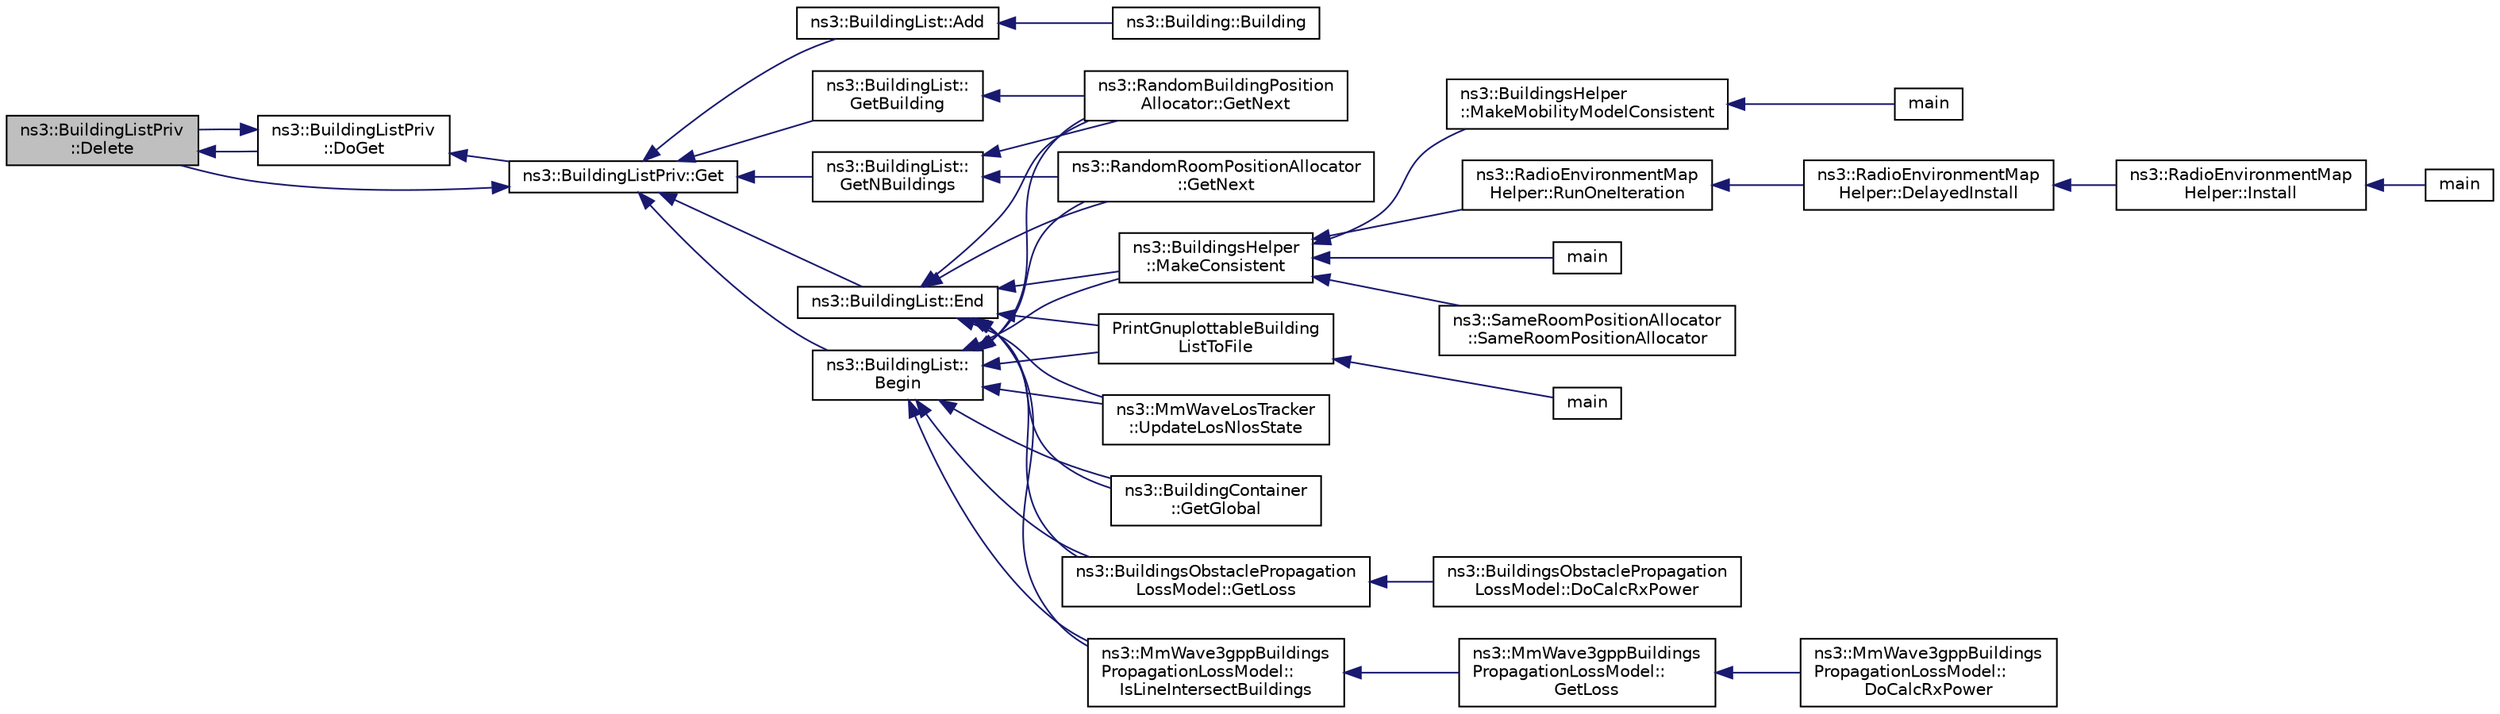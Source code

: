 digraph "ns3::BuildingListPriv::Delete"
{
  edge [fontname="Helvetica",fontsize="10",labelfontname="Helvetica",labelfontsize="10"];
  node [fontname="Helvetica",fontsize="10",shape=record];
  rankdir="LR";
  Node1 [label="ns3::BuildingListPriv\l::Delete",height=0.2,width=0.4,color="black", fillcolor="grey75", style="filled", fontcolor="black"];
  Node1 -> Node2 [dir="back",color="midnightblue",fontsize="10",style="solid"];
  Node2 [label="ns3::BuildingListPriv\l::DoGet",height=0.2,width=0.4,color="black", fillcolor="white", style="filled",URL="$db/d61/classns3_1_1BuildingListPriv.html#a2cccdb7a1c13f0afc0809e1ea2bcbfeb"];
  Node2 -> Node3 [dir="back",color="midnightblue",fontsize="10",style="solid"];
  Node3 [label="ns3::BuildingListPriv::Get",height=0.2,width=0.4,color="black", fillcolor="white", style="filled",URL="$db/d61/classns3_1_1BuildingListPriv.html#aab33058ff56f83a387161cd50839227d"];
  Node3 -> Node1 [dir="back",color="midnightblue",fontsize="10",style="solid"];
  Node3 -> Node4 [dir="back",color="midnightblue",fontsize="10",style="solid"];
  Node4 [label="ns3::BuildingList::Add",height=0.2,width=0.4,color="black", fillcolor="white", style="filled",URL="$d6/d28/classns3_1_1BuildingList.html#a742f48290b35f9979c8d4d3dc9717948"];
  Node4 -> Node5 [dir="back",color="midnightblue",fontsize="10",style="solid"];
  Node5 [label="ns3::Building::Building",height=0.2,width=0.4,color="black", fillcolor="white", style="filled",URL="$d3/d67/classns3_1_1Building.html#a084396234ba491e17b34896481101cd9"];
  Node3 -> Node6 [dir="back",color="midnightblue",fontsize="10",style="solid"];
  Node6 [label="ns3::BuildingList::\lBegin",height=0.2,width=0.4,color="black", fillcolor="white", style="filled",URL="$d6/d28/classns3_1_1BuildingList.html#adbb122872e11541e930f0a3afa70a479"];
  Node6 -> Node7 [dir="back",color="midnightblue",fontsize="10",style="solid"];
  Node7 [label="ns3::BuildingContainer\l::GetGlobal",height=0.2,width=0.4,color="black", fillcolor="white", style="filled",URL="$d9/d61/classns3_1_1BuildingContainer.html#aeb981db901ebe02e4924de538191f09c",tooltip="Create a BuildingContainer that contains a list of all buildings stored in the ns3::BuildingList. "];
  Node6 -> Node8 [dir="back",color="midnightblue",fontsize="10",style="solid"];
  Node8 [label="ns3::RandomBuildingPosition\lAllocator::GetNext",height=0.2,width=0.4,color="black", fillcolor="white", style="filled",URL="$de/d30/classns3_1_1RandomBuildingPositionAllocator.html#af69e84fdb3d52246f61228ab4b9ac391"];
  Node6 -> Node9 [dir="back",color="midnightblue",fontsize="10",style="solid"];
  Node9 [label="ns3::RandomRoomPositionAllocator\l::GetNext",height=0.2,width=0.4,color="black", fillcolor="white", style="filled",URL="$dd/d26/classns3_1_1RandomRoomPositionAllocator.html#a01f64780cc703025e55f1cc451e2441c"];
  Node6 -> Node10 [dir="back",color="midnightblue",fontsize="10",style="solid"];
  Node10 [label="ns3::BuildingsHelper\l::MakeConsistent",height=0.2,width=0.4,color="black", fillcolor="white", style="filled",URL="$d6/d04/classns3_1_1BuildingsHelper.html#a355b3ae0c0f772746e66fb712c0bc0b0"];
  Node10 -> Node11 [dir="back",color="midnightblue",fontsize="10",style="solid"];
  Node11 [label="main",height=0.2,width=0.4,color="black", fillcolor="white", style="filled",URL="$d1/dc3/buildings-pathloss-profiler_8cc.html#a0ddf1224851353fc92bfbff6f499fa97"];
  Node10 -> Node12 [dir="back",color="midnightblue",fontsize="10",style="solid"];
  Node12 [label="ns3::SameRoomPositionAllocator\l::SameRoomPositionAllocator",height=0.2,width=0.4,color="black", fillcolor="white", style="filled",URL="$db/dd1/classns3_1_1SameRoomPositionAllocator.html#a3910053fde8c11824443e7ee5acf2afd"];
  Node10 -> Node13 [dir="back",color="midnightblue",fontsize="10",style="solid"];
  Node13 [label="ns3::BuildingsHelper\l::MakeMobilityModelConsistent",height=0.2,width=0.4,color="black", fillcolor="white", style="filled",URL="$d6/d04/classns3_1_1BuildingsHelper.html#a1ba0e6a41145c830b79105bef420b883"];
  Node13 -> Node14 [dir="back",color="midnightblue",fontsize="10",style="solid"];
  Node14 [label="main",height=0.2,width=0.4,color="black", fillcolor="white", style="filled",URL="$d4/da7/lena-profiling_8cc.html#a0ddf1224851353fc92bfbff6f499fa97"];
  Node10 -> Node15 [dir="back",color="midnightblue",fontsize="10",style="solid"];
  Node15 [label="ns3::RadioEnvironmentMap\lHelper::RunOneIteration",height=0.2,width=0.4,color="black", fillcolor="white", style="filled",URL="$de/d0e/classns3_1_1RadioEnvironmentMapHelper.html#ae6b9af1e31cdc5cf11ef5879d5925908"];
  Node15 -> Node16 [dir="back",color="midnightblue",fontsize="10",style="solid"];
  Node16 [label="ns3::RadioEnvironmentMap\lHelper::DelayedInstall",height=0.2,width=0.4,color="black", fillcolor="white", style="filled",URL="$de/d0e/classns3_1_1RadioEnvironmentMapHelper.html#ab8591d08fcb179f5ba004d05feded580"];
  Node16 -> Node17 [dir="back",color="midnightblue",fontsize="10",style="solid"];
  Node17 [label="ns3::RadioEnvironmentMap\lHelper::Install",height=0.2,width=0.4,color="black", fillcolor="white", style="filled",URL="$de/d0e/classns3_1_1RadioEnvironmentMapHelper.html#a0b15c982ea80037f9409d73654b48548"];
  Node17 -> Node18 [dir="back",color="midnightblue",fontsize="10",style="solid"];
  Node18 [label="main",height=0.2,width=0.4,color="black", fillcolor="white", style="filled",URL="$d9/d7b/lena-distributed-ffr_8cc.html#a0ddf1224851353fc92bfbff6f499fa97"];
  Node6 -> Node19 [dir="back",color="midnightblue",fontsize="10",style="solid"];
  Node19 [label="PrintGnuplottableBuilding\lListToFile",height=0.2,width=0.4,color="black", fillcolor="white", style="filled",URL="$d5/d1b/mc-twoenbs_8cc.html#aa3ac76c624e240e8ea6e415ff2289b4b"];
  Node19 -> Node20 [dir="back",color="midnightblue",fontsize="10",style="solid"];
  Node20 [label="main",height=0.2,width=0.4,color="black", fillcolor="white", style="filled",URL="$d5/d1b/mc-twoenbs_8cc.html#a0ddf1224851353fc92bfbff6f499fa97"];
  Node6 -> Node21 [dir="back",color="midnightblue",fontsize="10",style="solid"];
  Node21 [label="ns3::BuildingsObstaclePropagation\lLossModel::GetLoss",height=0.2,width=0.4,color="black", fillcolor="white", style="filled",URL="$db/d0d/classns3_1_1BuildingsObstaclePropagationLossModel.html#aeb4896558411b94c66c1070dd800b1e1"];
  Node21 -> Node22 [dir="back",color="midnightblue",fontsize="10",style="solid"];
  Node22 [label="ns3::BuildingsObstaclePropagation\lLossModel::DoCalcRxPower",height=0.2,width=0.4,color="black", fillcolor="white", style="filled",URL="$db/d0d/classns3_1_1BuildingsObstaclePropagationLossModel.html#ae938f5d032fe35e93ffc3c98450947d3"];
  Node6 -> Node23 [dir="back",color="midnightblue",fontsize="10",style="solid"];
  Node23 [label="ns3::MmWave3gppBuildings\lPropagationLossModel::\lIsLineIntersectBuildings",height=0.2,width=0.4,color="black", fillcolor="white", style="filled",URL="$d6/d89/classns3_1_1MmWave3gppBuildingsPropagationLossModel.html#a6bda988e9a066c968bb391ef158c7ed0"];
  Node23 -> Node24 [dir="back",color="midnightblue",fontsize="10",style="solid"];
  Node24 [label="ns3::MmWave3gppBuildings\lPropagationLossModel::\lGetLoss",height=0.2,width=0.4,color="black", fillcolor="white", style="filled",URL="$d6/d89/classns3_1_1MmWave3gppBuildingsPropagationLossModel.html#ae461e2a33b54da63fe384804e719813b"];
  Node24 -> Node25 [dir="back",color="midnightblue",fontsize="10",style="solid"];
  Node25 [label="ns3::MmWave3gppBuildings\lPropagationLossModel::\lDoCalcRxPower",height=0.2,width=0.4,color="black", fillcolor="white", style="filled",URL="$d6/d89/classns3_1_1MmWave3gppBuildingsPropagationLossModel.html#ada18d8a51aff691ae918be09794df267"];
  Node6 -> Node26 [dir="back",color="midnightblue",fontsize="10",style="solid"];
  Node26 [label="ns3::MmWaveLosTracker\l::UpdateLosNlosState",height=0.2,width=0.4,color="black", fillcolor="white", style="filled",URL="$d6/d4e/classns3_1_1MmWaveLosTracker.html#ab7da930a74b9fbe3c972724bccd77616"];
  Node3 -> Node27 [dir="back",color="midnightblue",fontsize="10",style="solid"];
  Node27 [label="ns3::BuildingList::End",height=0.2,width=0.4,color="black", fillcolor="white", style="filled",URL="$d6/d28/classns3_1_1BuildingList.html#abc6b941dbb194efb9f00352cc6b3db65"];
  Node27 -> Node7 [dir="back",color="midnightblue",fontsize="10",style="solid"];
  Node27 -> Node8 [dir="back",color="midnightblue",fontsize="10",style="solid"];
  Node27 -> Node9 [dir="back",color="midnightblue",fontsize="10",style="solid"];
  Node27 -> Node10 [dir="back",color="midnightblue",fontsize="10",style="solid"];
  Node27 -> Node19 [dir="back",color="midnightblue",fontsize="10",style="solid"];
  Node27 -> Node21 [dir="back",color="midnightblue",fontsize="10",style="solid"];
  Node27 -> Node23 [dir="back",color="midnightblue",fontsize="10",style="solid"];
  Node27 -> Node26 [dir="back",color="midnightblue",fontsize="10",style="solid"];
  Node3 -> Node28 [dir="back",color="midnightblue",fontsize="10",style="solid"];
  Node28 [label="ns3::BuildingList::\lGetBuilding",height=0.2,width=0.4,color="black", fillcolor="white", style="filled",URL="$d6/d28/classns3_1_1BuildingList.html#a206588dcc04671d3607381622233d0e0"];
  Node28 -> Node8 [dir="back",color="midnightblue",fontsize="10",style="solid"];
  Node3 -> Node29 [dir="back",color="midnightblue",fontsize="10",style="solid"];
  Node29 [label="ns3::BuildingList::\lGetNBuildings",height=0.2,width=0.4,color="black", fillcolor="white", style="filled",URL="$d6/d28/classns3_1_1BuildingList.html#a80e3d43b64f35c4f98ecfcef9a5d9a9c"];
  Node29 -> Node8 [dir="back",color="midnightblue",fontsize="10",style="solid"];
  Node29 -> Node9 [dir="back",color="midnightblue",fontsize="10",style="solid"];
  Node2 -> Node1 [dir="back",color="midnightblue",fontsize="10",style="solid"];
}
